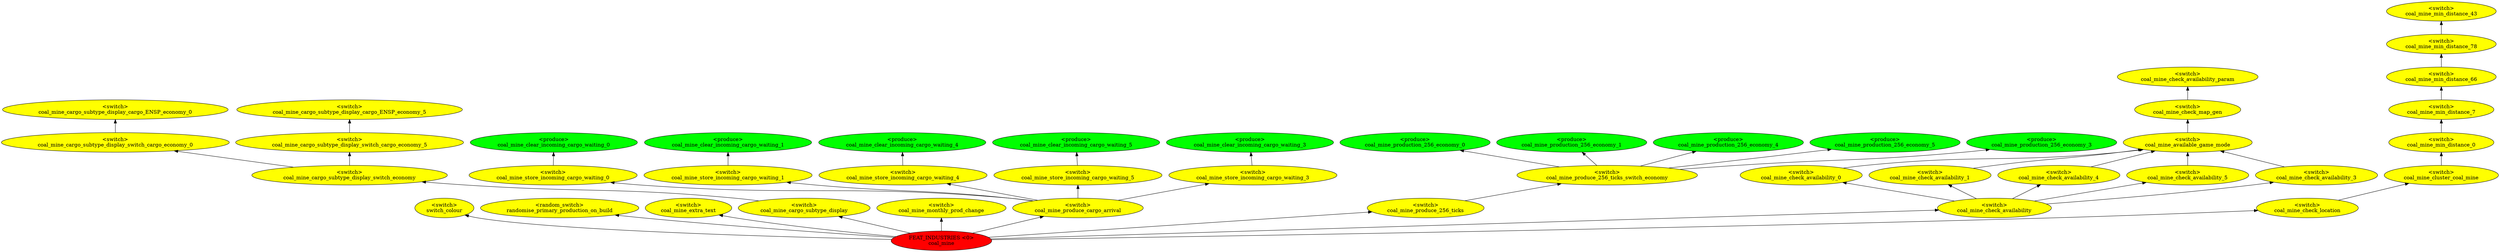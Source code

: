 digraph {
rankdir="BT"
switch_colour [fillcolor=yellow style="filled" label="<switch>\nswitch_colour"]
randomise_primary_production_on_build [fillcolor=yellow style="filled" label="<random_switch>\nrandomise_primary_production_on_build"]
coal_mine_extra_text [fillcolor=yellow style="filled" label="<switch>\ncoal_mine_extra_text"]
coal_mine_cargo_subtype_display_cargo_ENSP_economy_0 [fillcolor=yellow style="filled" label="<switch>\ncoal_mine_cargo_subtype_display_cargo_ENSP_economy_0"]
coal_mine_cargo_subtype_display_switch_cargo_economy_0 [fillcolor=yellow style="filled" label="<switch>\ncoal_mine_cargo_subtype_display_switch_cargo_economy_0"]
coal_mine_cargo_subtype_display_cargo_ENSP_economy_5 [fillcolor=yellow style="filled" label="<switch>\ncoal_mine_cargo_subtype_display_cargo_ENSP_economy_5"]
coal_mine_cargo_subtype_display_switch_cargo_economy_5 [fillcolor=yellow style="filled" label="<switch>\ncoal_mine_cargo_subtype_display_switch_cargo_economy_5"]
coal_mine_cargo_subtype_display_switch_economy [fillcolor=yellow style="filled" label="<switch>\ncoal_mine_cargo_subtype_display_switch_economy"]
coal_mine_cargo_subtype_display [fillcolor=yellow style="filled" label="<switch>\ncoal_mine_cargo_subtype_display"]
coal_mine_monthly_prod_change [fillcolor=yellow style="filled" label="<switch>\ncoal_mine_monthly_prod_change"]
coal_mine_clear_incoming_cargo_waiting_0 [fillcolor=green style="filled" label="<produce>\ncoal_mine_clear_incoming_cargo_waiting_0"]
coal_mine_store_incoming_cargo_waiting_0 [fillcolor=yellow style="filled" label="<switch>\ncoal_mine_store_incoming_cargo_waiting_0"]
coal_mine_clear_incoming_cargo_waiting_1 [fillcolor=green style="filled" label="<produce>\ncoal_mine_clear_incoming_cargo_waiting_1"]
coal_mine_store_incoming_cargo_waiting_1 [fillcolor=yellow style="filled" label="<switch>\ncoal_mine_store_incoming_cargo_waiting_1"]
coal_mine_clear_incoming_cargo_waiting_4 [fillcolor=green style="filled" label="<produce>\ncoal_mine_clear_incoming_cargo_waiting_4"]
coal_mine_store_incoming_cargo_waiting_4 [fillcolor=yellow style="filled" label="<switch>\ncoal_mine_store_incoming_cargo_waiting_4"]
coal_mine_clear_incoming_cargo_waiting_5 [fillcolor=green style="filled" label="<produce>\ncoal_mine_clear_incoming_cargo_waiting_5"]
coal_mine_store_incoming_cargo_waiting_5 [fillcolor=yellow style="filled" label="<switch>\ncoal_mine_store_incoming_cargo_waiting_5"]
coal_mine_clear_incoming_cargo_waiting_3 [fillcolor=green style="filled" label="<produce>\ncoal_mine_clear_incoming_cargo_waiting_3"]
coal_mine_store_incoming_cargo_waiting_3 [fillcolor=yellow style="filled" label="<switch>\ncoal_mine_store_incoming_cargo_waiting_3"]
coal_mine_produce_cargo_arrival [fillcolor=yellow style="filled" label="<switch>\ncoal_mine_produce_cargo_arrival"]
coal_mine_production_256_economy_0 [fillcolor=green style="filled" label="<produce>\ncoal_mine_production_256_economy_0"]
coal_mine_production_256_economy_1 [fillcolor=green style="filled" label="<produce>\ncoal_mine_production_256_economy_1"]
coal_mine_production_256_economy_4 [fillcolor=green style="filled" label="<produce>\ncoal_mine_production_256_economy_4"]
coal_mine_production_256_economy_5 [fillcolor=green style="filled" label="<produce>\ncoal_mine_production_256_economy_5"]
coal_mine_production_256_economy_3 [fillcolor=green style="filled" label="<produce>\ncoal_mine_production_256_economy_3"]
coal_mine_produce_256_ticks_switch_economy [fillcolor=yellow style="filled" label="<switch>\ncoal_mine_produce_256_ticks_switch_economy"]
coal_mine_produce_256_ticks [fillcolor=yellow style="filled" label="<switch>\ncoal_mine_produce_256_ticks"]
coal_mine_check_availability_param [fillcolor=yellow style="filled" label="<switch>\ncoal_mine_check_availability_param"]
coal_mine_check_map_gen [fillcolor=yellow style="filled" label="<switch>\ncoal_mine_check_map_gen"]
coal_mine_available_game_mode [fillcolor=yellow style="filled" label="<switch>\ncoal_mine_available_game_mode"]
coal_mine_check_availability_0 [fillcolor=yellow style="filled" label="<switch>\ncoal_mine_check_availability_0"]
coal_mine_check_availability_1 [fillcolor=yellow style="filled" label="<switch>\ncoal_mine_check_availability_1"]
coal_mine_check_availability_4 [fillcolor=yellow style="filled" label="<switch>\ncoal_mine_check_availability_4"]
coal_mine_check_availability_5 [fillcolor=yellow style="filled" label="<switch>\ncoal_mine_check_availability_5"]
coal_mine_check_availability_3 [fillcolor=yellow style="filled" label="<switch>\ncoal_mine_check_availability_3"]
coal_mine_check_availability [fillcolor=yellow style="filled" label="<switch>\ncoal_mine_check_availability"]
coal_mine_min_distance_43 [fillcolor=yellow style="filled" label="<switch>\ncoal_mine_min_distance_43"]
coal_mine_min_distance_78 [fillcolor=yellow style="filled" label="<switch>\ncoal_mine_min_distance_78"]
coal_mine_min_distance_66 [fillcolor=yellow style="filled" label="<switch>\ncoal_mine_min_distance_66"]
coal_mine_min_distance_7 [fillcolor=yellow style="filled" label="<switch>\ncoal_mine_min_distance_7"]
coal_mine_min_distance_0 [fillcolor=yellow style="filled" label="<switch>\ncoal_mine_min_distance_0"]
coal_mine_cluster_coal_mine [fillcolor=yellow style="filled" label="<switch>\ncoal_mine_cluster_coal_mine"]
coal_mine_check_location [fillcolor=yellow style="filled" label="<switch>\ncoal_mine_check_location"]
coal_mine [fillcolor=red style="filled" label="FEAT_INDUSTRIES <0>\ncoal_mine"]
coal_mine_min_distance_7->coal_mine_min_distance_66
coal_mine_store_incoming_cargo_waiting_5->coal_mine_clear_incoming_cargo_waiting_5
coal_mine_check_availability_0->coal_mine_available_game_mode
coal_mine_cargo_subtype_display_switch_economy->coal_mine_cargo_subtype_display_switch_cargo_economy_5
coal_mine->coal_mine_produce_cargo_arrival
coal_mine_store_incoming_cargo_waiting_4->coal_mine_clear_incoming_cargo_waiting_4
coal_mine_check_availability_3->coal_mine_available_game_mode
coal_mine_check_map_gen->coal_mine_check_availability_param
coal_mine_store_incoming_cargo_waiting_0->coal_mine_clear_incoming_cargo_waiting_0
coal_mine_check_location->coal_mine_cluster_coal_mine
coal_mine->switch_colour
coal_mine_produce_cargo_arrival->coal_mine_store_incoming_cargo_waiting_5
coal_mine_check_availability_5->coal_mine_available_game_mode
coal_mine_produce_256_ticks_switch_economy->coal_mine_production_256_economy_3
coal_mine_min_distance_66->coal_mine_min_distance_78
coal_mine->coal_mine_monthly_prod_change
coal_mine->coal_mine_produce_256_ticks
coal_mine_produce_cargo_arrival->coal_mine_store_incoming_cargo_waiting_0
coal_mine_check_availability->coal_mine_check_availability_1
coal_mine_check_availability->coal_mine_check_availability_0
coal_mine_check_availability->coal_mine_check_availability_5
coal_mine_produce_cargo_arrival->coal_mine_store_incoming_cargo_waiting_1
coal_mine_store_incoming_cargo_waiting_1->coal_mine_clear_incoming_cargo_waiting_1
coal_mine_produce_256_ticks_switch_economy->coal_mine_production_256_economy_5
coal_mine_store_incoming_cargo_waiting_3->coal_mine_clear_incoming_cargo_waiting_3
coal_mine_check_availability->coal_mine_check_availability_4
coal_mine_check_availability_4->coal_mine_available_game_mode
coal_mine->randomise_primary_production_on_build
coal_mine_cluster_coal_mine->coal_mine_min_distance_0
coal_mine_produce_cargo_arrival->coal_mine_store_incoming_cargo_waiting_3
coal_mine_produce_256_ticks_switch_economy->coal_mine_production_256_economy_4
coal_mine_check_availability->coal_mine_check_availability_3
coal_mine->coal_mine_cargo_subtype_display
coal_mine_available_game_mode->coal_mine_check_map_gen
coal_mine_cargo_subtype_display->coal_mine_cargo_subtype_display_switch_economy
coal_mine_produce_256_ticks_switch_economy->coal_mine_production_256_economy_1
coal_mine_min_distance_78->coal_mine_min_distance_43
coal_mine_produce_256_ticks->coal_mine_produce_256_ticks_switch_economy
coal_mine_produce_cargo_arrival->coal_mine_store_incoming_cargo_waiting_4
coal_mine->coal_mine_check_availability
coal_mine->coal_mine_extra_text
coal_mine->coal_mine_check_location
coal_mine_cargo_subtype_display_switch_cargo_economy_0->coal_mine_cargo_subtype_display_cargo_ENSP_economy_0
coal_mine_cargo_subtype_display_switch_cargo_economy_5->coal_mine_cargo_subtype_display_cargo_ENSP_economy_5
coal_mine_min_distance_0->coal_mine_min_distance_7
coal_mine_check_availability_1->coal_mine_available_game_mode
coal_mine_produce_256_ticks_switch_economy->coal_mine_production_256_economy_0
coal_mine_cargo_subtype_display_switch_economy->coal_mine_cargo_subtype_display_switch_cargo_economy_0
}
